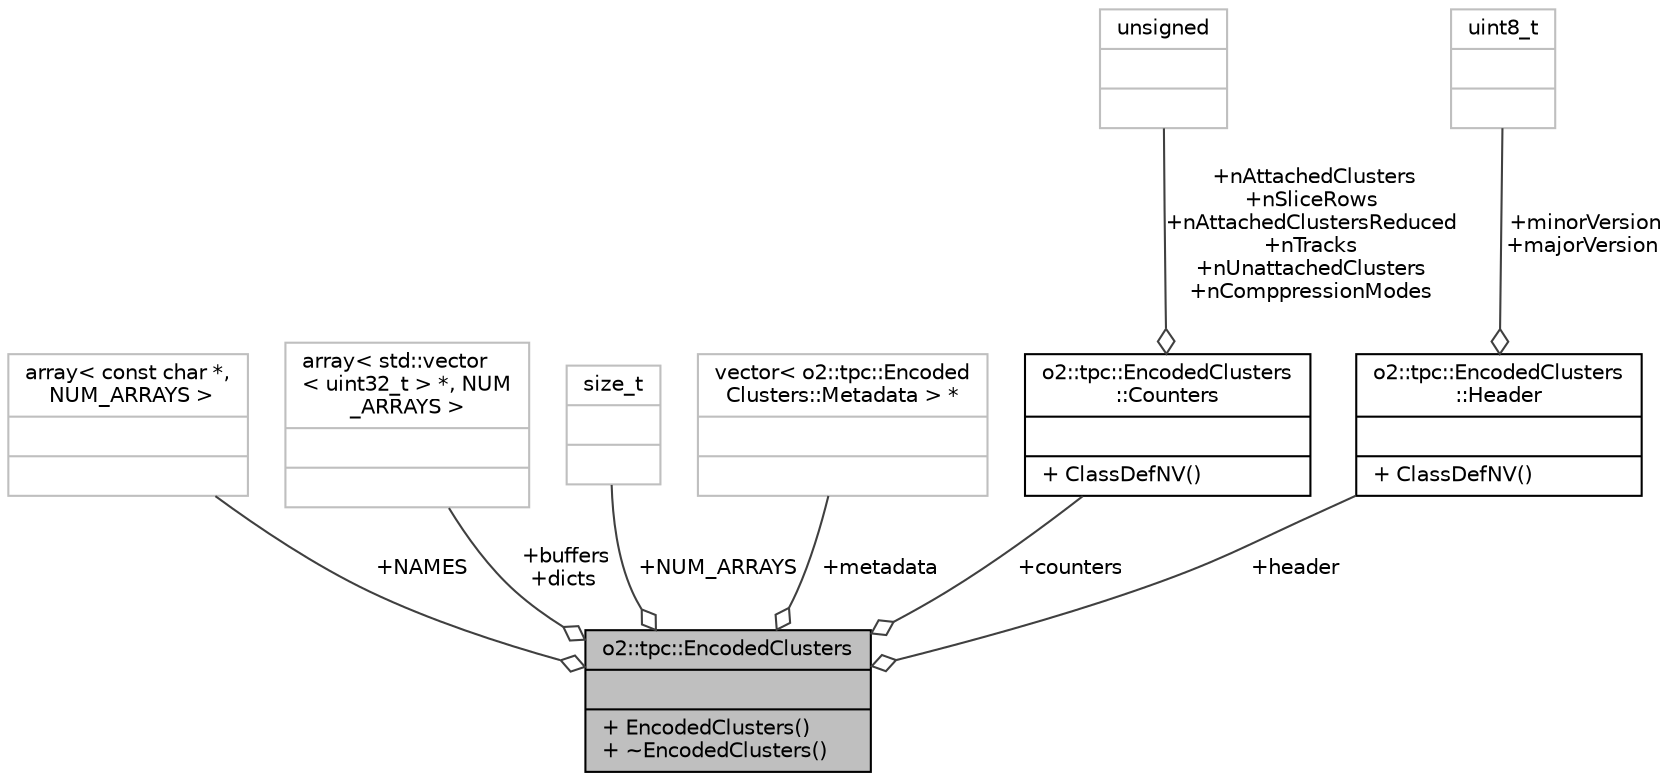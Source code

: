 digraph "o2::tpc::EncodedClusters"
{
 // INTERACTIVE_SVG=YES
  bgcolor="transparent";
  edge [fontname="Helvetica",fontsize="10",labelfontname="Helvetica",labelfontsize="10"];
  node [fontname="Helvetica",fontsize="10",shape=record];
  Node1 [label="{o2::tpc::EncodedClusters\n||+ EncodedClusters()\l+ ~EncodedClusters()\l}",height=0.2,width=0.4,color="black", fillcolor="grey75", style="filled", fontcolor="black"];
  Node2 -> Node1 [color="grey25",fontsize="10",style="solid",label=" +NAMES" ,arrowhead="odiamond",fontname="Helvetica"];
  Node2 [label="{array\< const char *,\l NUM_ARRAYS \>\n||}",height=0.2,width=0.4,color="grey75"];
  Node3 -> Node1 [color="grey25",fontsize="10",style="solid",label=" +buffers\n+dicts" ,arrowhead="odiamond",fontname="Helvetica"];
  Node3 [label="{array\< std::vector\l\< uint32_t \> *, NUM\l_ARRAYS \>\n||}",height=0.2,width=0.4,color="grey75"];
  Node4 -> Node1 [color="grey25",fontsize="10",style="solid",label=" +NUM_ARRAYS" ,arrowhead="odiamond",fontname="Helvetica"];
  Node4 [label="{size_t\n||}",height=0.2,width=0.4,color="grey75"];
  Node5 -> Node1 [color="grey25",fontsize="10",style="solid",label=" +metadata" ,arrowhead="odiamond",fontname="Helvetica"];
  Node5 [label="{vector\< o2::tpc::Encoded\lClusters::Metadata \> *\n||}",height=0.2,width=0.4,color="grey75"];
  Node6 -> Node1 [color="grey25",fontsize="10",style="solid",label=" +counters" ,arrowhead="odiamond",fontname="Helvetica"];
  Node6 [label="{o2::tpc::EncodedClusters\l::Counters\n||+ ClassDefNV()\l}",height=0.2,width=0.4,color="black",URL="$db/dda/structo2_1_1tpc_1_1EncodedClusters_1_1Counters.html"];
  Node7 -> Node6 [color="grey25",fontsize="10",style="solid",label=" +nAttachedClusters\n+nSliceRows\n+nAttachedClustersReduced\n+nTracks\n+nUnattachedClusters\n+nComppressionModes" ,arrowhead="odiamond",fontname="Helvetica"];
  Node7 [label="{unsigned\n||}",height=0.2,width=0.4,color="grey75"];
  Node8 -> Node1 [color="grey25",fontsize="10",style="solid",label=" +header" ,arrowhead="odiamond",fontname="Helvetica"];
  Node8 [label="{o2::tpc::EncodedClusters\l::Header\n||+ ClassDefNV()\l}",height=0.2,width=0.4,color="black",URL="$dd/d1e/structo2_1_1tpc_1_1EncodedClusters_1_1Header.html"];
  Node9 -> Node8 [color="grey25",fontsize="10",style="solid",label=" +minorVersion\n+majorVersion" ,arrowhead="odiamond",fontname="Helvetica"];
  Node9 [label="{uint8_t\n||}",height=0.2,width=0.4,color="grey75"];
}

